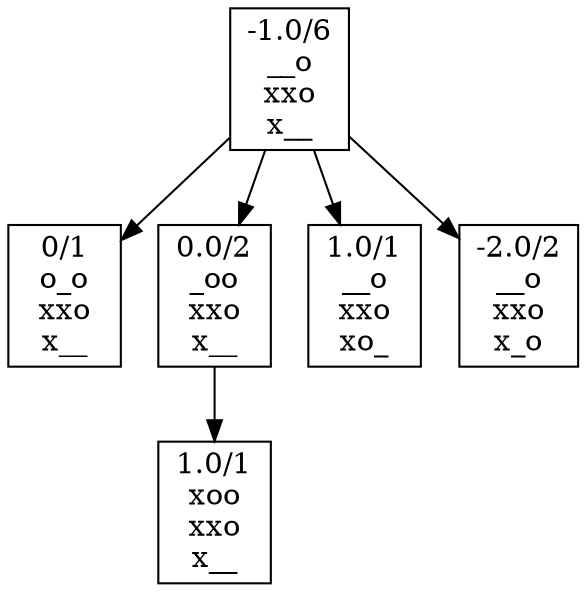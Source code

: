 digraph G {
    node [shape=box];
    "-1.0/6
__o
xxo
x__
" -> "0/1
o_o
xxo
x__
"
    "-1.0/6
__o
xxo
x__
" -> "0.0/2
_oo
xxo
x__
"
    "-1.0/6
__o
xxo
x__
" -> "1.0/1
__o
xxo
xo_
"
    "-1.0/6
__o
xxo
x__
" -> "-2.0/2
__o
xxo
x_o
"
    "0.0/2
_oo
xxo
x__
" -> "1.0/1
xoo
xxo
x__
"
}
